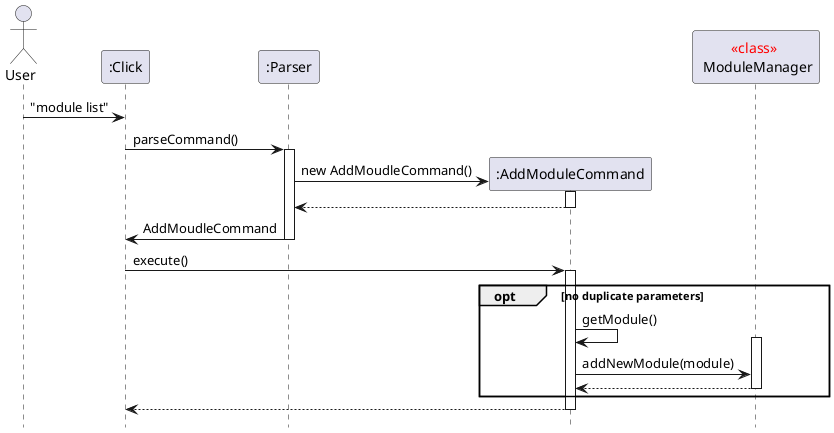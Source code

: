 @startuml

Actor User
User -> ":Click" : "module list"
participant ":Click"
":Click" -> ":Parser" : parseCommand()
participant ":Parser"
activate ":Parser"
create ":AddModuleCommand"
":Parser" -> ":AddModuleCommand" : new AddMoudleCommand()
activate ":AddModuleCommand"
return
deactivate ":AddModuleCommand"
":Parser" -> ":Click" : AddMoudleCommand
deactivate ":Parser"
":Click" -> ":AddModuleCommand" : execute()
activate ":AddModuleCommand"

opt no duplicate parameters
    ":AddModuleCommand" -> ":AddModuleCommand" : getModule()
    participant "<color red><<class>></color> \n ModuleManager"
    activate "<color red><<class>></color> \n ModuleManager"
    ":AddModuleCommand" -> "<color red><<class>></color> \n ModuleManager" : addNewModule(module)
    "<color red><<class>></color> \n ModuleManager" --> ":AddModuleCommand"
    deactivate "<color red><<class>></color> \n ModuleManager"
end

":AddModuleCommand" --> ":Click"
deactivate ":AddModuleCommand"

hide footbox
@enduml
